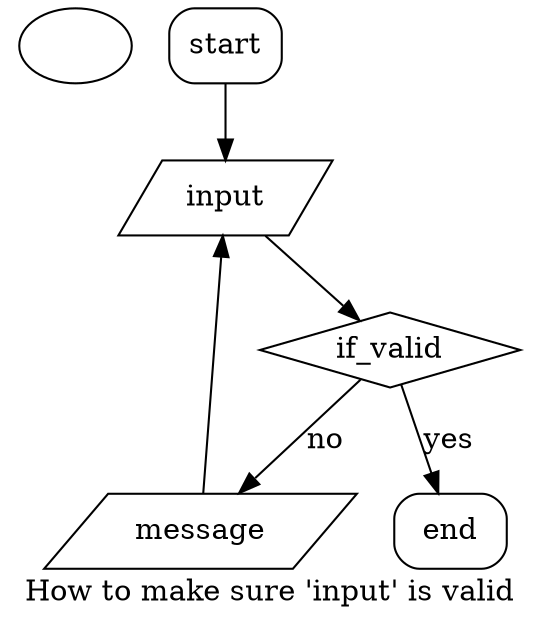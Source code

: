 digraph {
    label="How to make sure 'input' is valid"
	 
	    start[shape="box", style=rounded];
		    end[shape="box", style=rounded];
			    if_valid[shape="diamond", style=""];
				    message[shape="parallelogram", style=""]
					    input[shape="parallelogram", style=""]
						 
						    start -> input;
							    input -> if_valid;
								    if_valid -> message[label="no"];
									    if_valid -> end[label="yes"];
										    message -> input;
											}
